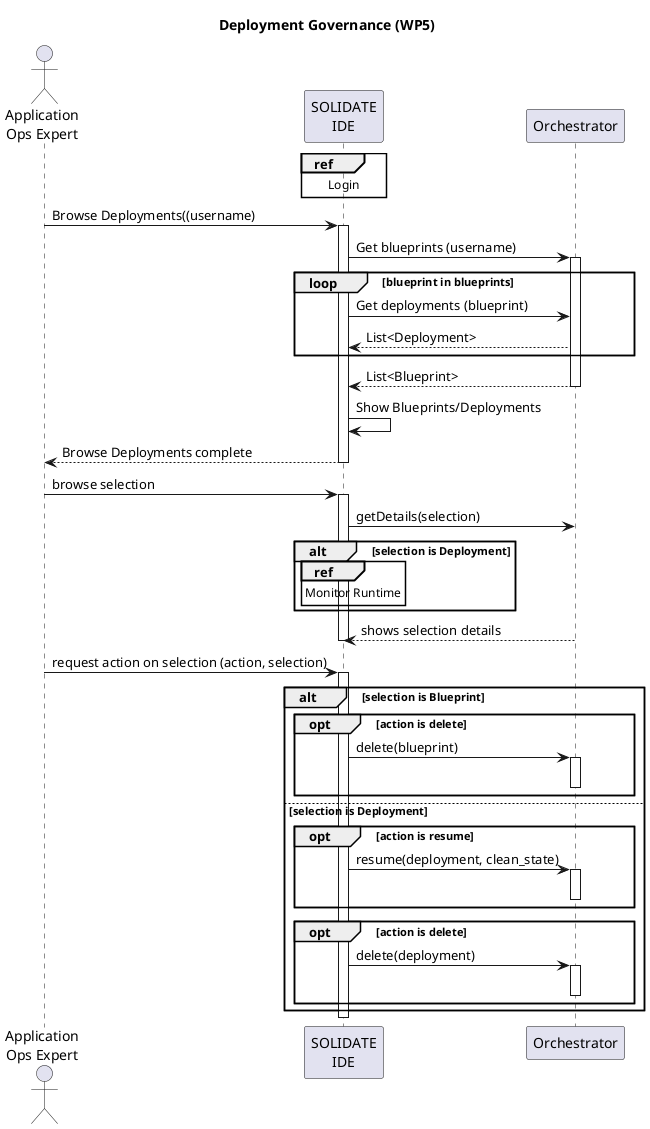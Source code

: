 @startuml

title Deployment Governance (WP5)

actor "Application\nOps Expert" as ops
participant "SOLIDATE\nIDE" as ide
participant  Orchestrator as orch

ref over ide: Login

ops->ide: Browse Deployments((username)
activate ide

ide->orch: Get blueprints (username)
activate orch
loop blueprint in blueprints
ide->orch: Get deployments (blueprint)
orch-->ide: List<Deployment>
end

orch-->ide: List<Blueprint>
deactivate orch
ide->ide: Show Blueprints/Deployments
ide-->ops: Browse Deployments complete
deactivate ide

ops->ide: browse selection

activate ide
ide->orch: getDetails(selection)
alt selection is Deployment
ref over ide: Monitor Runtime
end
orch-->ide: shows selection details

deactivate ide

ops->ide: request action on selection (action, selection)
activate ide
alt selection is Blueprint
    opt action is delete
        ide->orch: delete(blueprint)
        activate orch
        deactivate orch
    end
else selection is Deployment
    opt action is resume
        ide->orch: resume(deployment, clean_state)
        activate orch
        deactivate orch
    end
    opt action is delete
        ide->orch: delete(deployment)
        activate orch
        deactivate orch
    end
end

deactivate ide


@enduml